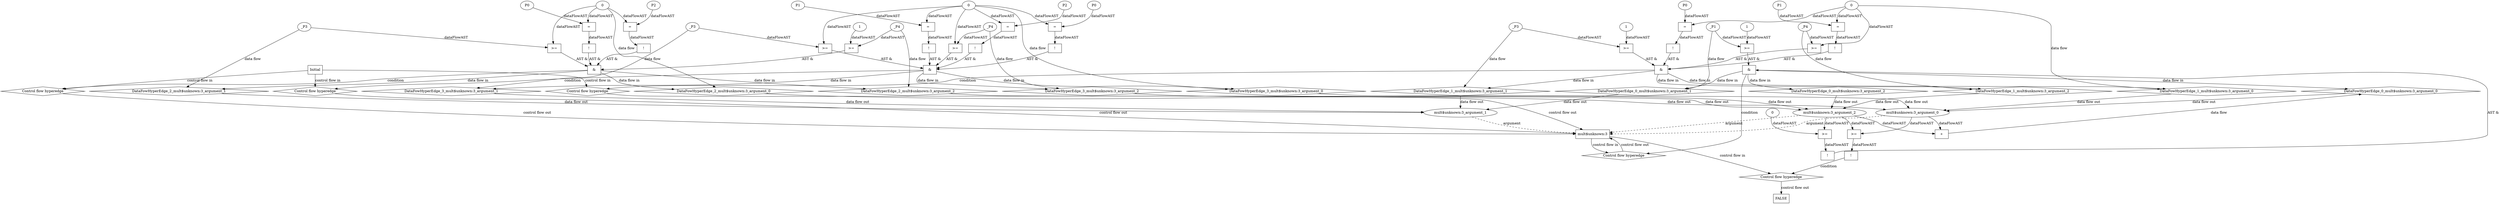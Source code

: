 digraph dag {
"mult$unknown:3" [label="mult$unknown:3" nodeName="mult$unknown:3" class=cfn  shape="rect"];
FALSE [label="FALSE" nodeName=FALSE class=cfn  shape="rect"];
Initial [label="Initial" nodeName=Initial class=cfn  shape="rect"];
ControlFowHyperEdge_0 [label="Control flow hyperedge" nodeName=ControlFowHyperEdge_0 class=controlFlowHyperEdge shape="diamond"];
"mult$unknown:3" -> ControlFowHyperEdge_0 [label="control flow in"]
ControlFowHyperEdge_0 -> "mult$unknown:3" [label="control flow out"]
ControlFowHyperEdge_1 [label="Control flow hyperedge" nodeName=ControlFowHyperEdge_1 class=controlFlowHyperEdge shape="diamond"];
"Initial" -> ControlFowHyperEdge_1 [label="control flow in"]
ControlFowHyperEdge_1 -> "mult$unknown:3" [label="control flow out"]
ControlFowHyperEdge_2 [label="Control flow hyperedge" nodeName=ControlFowHyperEdge_2 class=controlFlowHyperEdge shape="diamond"];
"Initial" -> ControlFowHyperEdge_2 [label="control flow in"]
ControlFowHyperEdge_2 -> "mult$unknown:3" [label="control flow out"]
ControlFowHyperEdge_3 [label="Control flow hyperedge" nodeName=ControlFowHyperEdge_3 class=controlFlowHyperEdge shape="diamond"];
"Initial" -> ControlFowHyperEdge_3 [label="control flow in"]
ControlFowHyperEdge_3 -> "mult$unknown:3" [label="control flow out"]
ControlFowHyperEdge_4 [label="Control flow hyperedge" nodeName=ControlFowHyperEdge_4 class=controlFlowHyperEdge shape="diamond"];
"mult$unknown:3" -> ControlFowHyperEdge_4 [label="control flow in"]
ControlFowHyperEdge_4 -> "FALSE" [label="control flow out"]
"mult$unknown:3_argument_0" [label="mult$unknown:3_argument_0" nodeName=argument0 class=argument  head="mult$unknown:3" shape="oval"];
"mult$unknown:3_argument_0" -> "mult$unknown:3"[label="argument" style="dashed"]
"mult$unknown:3_argument_1" [label="mult$unknown:3_argument_1" nodeName=argument1 class=argument  head="mult$unknown:3" shape="oval"];
"mult$unknown:3_argument_1" -> "mult$unknown:3"[label="argument" style="dashed"]
"mult$unknown:3_argument_2" [label="mult$unknown:3_argument_2" nodeName=argument2 class=argument  head="mult$unknown:3" shape="oval"];
"mult$unknown:3_argument_2" -> "mult$unknown:3"[label="argument" style="dashed"]

"xxxmult$unknown:3___mult$unknown:3_0xxx_and" [label="&" nodeName="xxxmult$unknown:3___mult$unknown:3_0xxx_and" class=Operator shape="rect"];
"xxxmult$unknown:3___mult$unknown:3_0xxxguard_0_node_0" [label=">=" nodeName="xxxmult$unknown:3___mult$unknown:3_0xxxguard_0_node_0" class=Operator  shape="rect"];
"xxxmult$unknown:3___mult$unknown:3_0xxxguard_0_node_2" [label="1" nodeName="xxxmult$unknown:3___mult$unknown:3_0xxxguard_0_node_2" class=Literal ];
"xxxmult$unknown:3___mult$unknown:3_0xxxdataFlow1_node_0" -> "xxxmult$unknown:3___mult$unknown:3_0xxxguard_0_node_0"[label="dataFlowAST"]
"xxxmult$unknown:3___mult$unknown:3_0xxxguard_0_node_2" -> "xxxmult$unknown:3___mult$unknown:3_0xxxguard_0_node_0"[label="dataFlowAST"]

"xxxmult$unknown:3___mult$unknown:3_0xxxguard_0_node_0" -> "xxxmult$unknown:3___mult$unknown:3_0xxx_and" [label="AST &"];
"xxxmult$unknown:3___mult$unknown:3_0xxxguard1_node_0" [label="!" nodeName="xxxmult$unknown:3___mult$unknown:3_0xxxguard1_node_0" class=Operator shape="rect"];
"xxxmult$unknown:3___mult$unknown:3_0xxxguard1_node_1" [label=">=" nodeName="xxxmult$unknown:3___mult$unknown:3_0xxxguard1_node_1" class=Operator  shape="rect"];
"xxxmult$unknown:3___mult$unknown:3_0xxxguard1_node_2" [label="0" nodeName="xxxmult$unknown:3___mult$unknown:3_0xxxguard1_node_2" class=Literal ];
"xxxmult$unknown:3___mult$unknown:3_0xxxguard1_node_1" -> "xxxmult$unknown:3___mult$unknown:3_0xxxguard1_node_0"[label="dataFlowAST"]
"xxxmult$unknown:3___mult$unknown:3_0xxxguard1_node_2" -> "xxxmult$unknown:3___mult$unknown:3_0xxxguard1_node_1"[label="dataFlowAST"]
"mult$unknown:3_argument_2" -> "xxxmult$unknown:3___mult$unknown:3_0xxxguard1_node_1"[label="dataFlowAST"]

"xxxmult$unknown:3___mult$unknown:3_0xxxguard1_node_0" -> "xxxmult$unknown:3___mult$unknown:3_0xxx_and" [label="AST &"];
"xxxmult$unknown:3___mult$unknown:3_0xxx_and" -> "ControlFowHyperEdge_0" [label="condition"];
"xxxmult$unknown:3___mult$unknown:3_0xxxdataFlow_0_node_0" [label="+" nodeName="xxxmult$unknown:3___mult$unknown:3_0xxxdataFlow_0_node_0" class= Operator shape="rect"];
"mult$unknown:3_argument_2" -> "xxxmult$unknown:3___mult$unknown:3_0xxxdataFlow_0_node_0"[label="dataFlowAST"]
"mult$unknown:3_argument_0" -> "xxxmult$unknown:3___mult$unknown:3_0xxxdataFlow_0_node_0"[label="dataFlowAST"]

"xxxmult$unknown:3___mult$unknown:3_0xxxdataFlow_0_node_0" -> "DataFowHyperEdge_0_mult$unknown:3_argument_0" [label="data flow"];
"xxxmult$unknown:3___mult$unknown:3_0xxxdataFlow1_node_0" [label="_P1" nodeName="xxxmult$unknown:3___mult$unknown:3_0xxxdataFlow1_node_0" class=Constant ];

"xxxmult$unknown:3___mult$unknown:3_0xxxdataFlow1_node_0" -> "DataFowHyperEdge_0_mult$unknown:3_argument_1" [label="data flow"];
"xxxmult$unknown:3___Initial_1xxx_and" [label="&" nodeName="xxxmult$unknown:3___Initial_1xxx_and" class=Operator shape="rect"];
"xxxmult$unknown:3___Initial_1xxxguard_0_node_0" [label="!" nodeName="xxxmult$unknown:3___Initial_1xxxguard_0_node_0" class=Operator shape="rect"];
"xxxmult$unknown:3___Initial_1xxxguard_0_node_1" [label="=" nodeName="xxxmult$unknown:3___Initial_1xxxguard_0_node_1" class=Operator  shape="rect"];
"xxxmult$unknown:3___Initial_1xxxguard_0_node_2" [label="P1" nodeName="xxxmult$unknown:3___Initial_1xxxguard_0_node_2" class=Constant ];
"xxxmult$unknown:3___Initial_1xxxguard_0_node_1" -> "xxxmult$unknown:3___Initial_1xxxguard_0_node_0"[label="dataFlowAST"]
"xxxmult$unknown:3___Initial_1xxxguard_0_node_2" -> "xxxmult$unknown:3___Initial_1xxxguard_0_node_1"[label="dataFlowAST"]
"xxxmult$unknown:3___Initial_1xxxdataFlow_0_node_0" -> "xxxmult$unknown:3___Initial_1xxxguard_0_node_1"[label="dataFlowAST"]

"xxxmult$unknown:3___Initial_1xxxguard_0_node_0" -> "xxxmult$unknown:3___Initial_1xxx_and" [label="AST &"];
"xxxmult$unknown:3___Initial_1xxxguard1_node_0" [label="!" nodeName="xxxmult$unknown:3___Initial_1xxxguard1_node_0" class=Operator shape="rect"];
"xxxmult$unknown:3___Initial_1xxxguard1_node_1" [label="=" nodeName="xxxmult$unknown:3___Initial_1xxxguard1_node_1" class=Operator  shape="rect"];
"xxxmult$unknown:3___Initial_1xxxguard1_node_2" [label="P0" nodeName="xxxmult$unknown:3___Initial_1xxxguard1_node_2" class=Constant ];
"xxxmult$unknown:3___Initial_1xxxguard1_node_1" -> "xxxmult$unknown:3___Initial_1xxxguard1_node_0"[label="dataFlowAST"]
"xxxmult$unknown:3___Initial_1xxxguard1_node_2" -> "xxxmult$unknown:3___Initial_1xxxguard1_node_1"[label="dataFlowAST"]
"xxxmult$unknown:3___Initial_1xxxdataFlow_0_node_0" -> "xxxmult$unknown:3___Initial_1xxxguard1_node_1"[label="dataFlowAST"]

"xxxmult$unknown:3___Initial_1xxxguard1_node_0" -> "xxxmult$unknown:3___Initial_1xxx_and" [label="AST &"];
"xxxmult$unknown:3___Initial_1xxxguard2_node_0" [label=">=" nodeName="xxxmult$unknown:3___Initial_1xxxguard2_node_0" class=Operator  shape="rect"];
"xxxmult$unknown:3___Initial_1xxxdataFlow_0_node_0" -> "xxxmult$unknown:3___Initial_1xxxguard2_node_0"[label="dataFlowAST"]
"xxxmult$unknown:3___Initial_1xxxdataFlow2_node_0" -> "xxxmult$unknown:3___Initial_1xxxguard2_node_0"[label="dataFlowAST"]

"xxxmult$unknown:3___Initial_1xxxguard2_node_0" -> "xxxmult$unknown:3___Initial_1xxx_and" [label="AST &"];
"xxxmult$unknown:3___Initial_1xxxguard3_node_0" [label=">=" nodeName="xxxmult$unknown:3___Initial_1xxxguard3_node_0" class=Operator  shape="rect"];
"xxxmult$unknown:3___Initial_1xxxguard3_node_2" [label="1" nodeName="xxxmult$unknown:3___Initial_1xxxguard3_node_2" class=Literal ];
"xxxmult$unknown:3___Initial_1xxxdataFlow1_node_0" -> "xxxmult$unknown:3___Initial_1xxxguard3_node_0"[label="dataFlowAST"]
"xxxmult$unknown:3___Initial_1xxxguard3_node_2" -> "xxxmult$unknown:3___Initial_1xxxguard3_node_0"[label="dataFlowAST"]

"xxxmult$unknown:3___Initial_1xxxguard3_node_0" -> "xxxmult$unknown:3___Initial_1xxx_and" [label="AST &"];
"xxxmult$unknown:3___Initial_1xxx_and" -> "ControlFowHyperEdge_1" [label="condition"];
"xxxmult$unknown:3___Initial_1xxxdataFlow_0_node_0" [label="0" nodeName="xxxmult$unknown:3___Initial_1xxxdataFlow_0_node_0" class=Literal ];

"xxxmult$unknown:3___Initial_1xxxdataFlow_0_node_0" -> "DataFowHyperEdge_1_mult$unknown:3_argument_0" [label="data flow"];
"xxxmult$unknown:3___Initial_1xxxdataFlow1_node_0" [label="_P3" nodeName="xxxmult$unknown:3___Initial_1xxxdataFlow1_node_0" class=Constant ];

"xxxmult$unknown:3___Initial_1xxxdataFlow1_node_0" -> "DataFowHyperEdge_1_mult$unknown:3_argument_1" [label="data flow"];
"xxxmult$unknown:3___Initial_1xxxdataFlow2_node_0" [label="_P4" nodeName="xxxmult$unknown:3___Initial_1xxxdataFlow2_node_0" class=Constant ];

"xxxmult$unknown:3___Initial_1xxxdataFlow2_node_0" -> "DataFowHyperEdge_1_mult$unknown:3_argument_2" [label="data flow"];
"xxxmult$unknown:3___Initial_2xxx_and" [label="&" nodeName="xxxmult$unknown:3___Initial_2xxx_and" class=Operator shape="rect"];
"xxxmult$unknown:3___Initial_2xxxguard_0_node_0" [label="!" nodeName="xxxmult$unknown:3___Initial_2xxxguard_0_node_0" class=Operator shape="rect"];
"xxxmult$unknown:3___Initial_2xxxguard_0_node_1" [label="=" nodeName="xxxmult$unknown:3___Initial_2xxxguard_0_node_1" class=Operator  shape="rect"];
"xxxmult$unknown:3___Initial_2xxxguard_0_node_2" [label="P2" nodeName="xxxmult$unknown:3___Initial_2xxxguard_0_node_2" class=Constant ];
"xxxmult$unknown:3___Initial_2xxxguard_0_node_1" -> "xxxmult$unknown:3___Initial_2xxxguard_0_node_0"[label="dataFlowAST"]
"xxxmult$unknown:3___Initial_2xxxguard_0_node_2" -> "xxxmult$unknown:3___Initial_2xxxguard_0_node_1"[label="dataFlowAST"]
"xxxmult$unknown:3___Initial_2xxxdataFlow_0_node_0" -> "xxxmult$unknown:3___Initial_2xxxguard_0_node_1"[label="dataFlowAST"]

"xxxmult$unknown:3___Initial_2xxxguard_0_node_0" -> "xxxmult$unknown:3___Initial_2xxx_and" [label="AST &"];
"xxxmult$unknown:3___Initial_2xxxguard1_node_0" [label="!" nodeName="xxxmult$unknown:3___Initial_2xxxguard1_node_0" class=Operator shape="rect"];
"xxxmult$unknown:3___Initial_2xxxguard1_node_1" [label="=" nodeName="xxxmult$unknown:3___Initial_2xxxguard1_node_1" class=Operator  shape="rect"];
"xxxmult$unknown:3___Initial_2xxxguard1_node_2" [label="P0" nodeName="xxxmult$unknown:3___Initial_2xxxguard1_node_2" class=Constant ];
"xxxmult$unknown:3___Initial_2xxxguard1_node_1" -> "xxxmult$unknown:3___Initial_2xxxguard1_node_0"[label="dataFlowAST"]
"xxxmult$unknown:3___Initial_2xxxguard1_node_2" -> "xxxmult$unknown:3___Initial_2xxxguard1_node_1"[label="dataFlowAST"]
"xxxmult$unknown:3___Initial_2xxxdataFlow_0_node_0" -> "xxxmult$unknown:3___Initial_2xxxguard1_node_1"[label="dataFlowAST"]

"xxxmult$unknown:3___Initial_2xxxguard1_node_0" -> "xxxmult$unknown:3___Initial_2xxx_and" [label="AST &"];
"xxxmult$unknown:3___Initial_2xxxguard2_node_0" [label=">=" nodeName="xxxmult$unknown:3___Initial_2xxxguard2_node_0" class=Operator  shape="rect"];
"xxxmult$unknown:3___Initial_2xxxguard2_node_2" [label="1" nodeName="xxxmult$unknown:3___Initial_2xxxguard2_node_2" class=Literal ];
"xxxmult$unknown:3___Initial_2xxxdataFlow2_node_0" -> "xxxmult$unknown:3___Initial_2xxxguard2_node_0"[label="dataFlowAST"]
"xxxmult$unknown:3___Initial_2xxxguard2_node_2" -> "xxxmult$unknown:3___Initial_2xxxguard2_node_0"[label="dataFlowAST"]

"xxxmult$unknown:3___Initial_2xxxguard2_node_0" -> "xxxmult$unknown:3___Initial_2xxx_and" [label="AST &"];
"xxxmult$unknown:3___Initial_2xxxguard3_node_0" [label=">=" nodeName="xxxmult$unknown:3___Initial_2xxxguard3_node_0" class=Operator  shape="rect"];
"xxxmult$unknown:3___Initial_2xxxdataFlow_0_node_0" -> "xxxmult$unknown:3___Initial_2xxxguard3_node_0"[label="dataFlowAST"]
"xxxmult$unknown:3___Initial_2xxxdataFlow1_node_0" -> "xxxmult$unknown:3___Initial_2xxxguard3_node_0"[label="dataFlowAST"]

"xxxmult$unknown:3___Initial_2xxxguard3_node_0" -> "xxxmult$unknown:3___Initial_2xxx_and" [label="AST &"];
"xxxmult$unknown:3___Initial_2xxx_and" -> "ControlFowHyperEdge_2" [label="condition"];
"xxxmult$unknown:3___Initial_2xxxdataFlow_0_node_0" [label="0" nodeName="xxxmult$unknown:3___Initial_2xxxdataFlow_0_node_0" class=Literal ];

"xxxmult$unknown:3___Initial_2xxxdataFlow_0_node_0" -> "DataFowHyperEdge_2_mult$unknown:3_argument_0" [label="data flow"];
"xxxmult$unknown:3___Initial_2xxxdataFlow1_node_0" [label="_P3" nodeName="xxxmult$unknown:3___Initial_2xxxdataFlow1_node_0" class=Constant ];

"xxxmult$unknown:3___Initial_2xxxdataFlow1_node_0" -> "DataFowHyperEdge_2_mult$unknown:3_argument_1" [label="data flow"];
"xxxmult$unknown:3___Initial_2xxxdataFlow2_node_0" [label="_P4" nodeName="xxxmult$unknown:3___Initial_2xxxdataFlow2_node_0" class=Constant ];

"xxxmult$unknown:3___Initial_2xxxdataFlow2_node_0" -> "DataFowHyperEdge_2_mult$unknown:3_argument_2" [label="data flow"];
"xxxmult$unknown:3___Initial_3xxx_and" [label="&" nodeName="xxxmult$unknown:3___Initial_3xxx_and" class=Operator shape="rect"];
"xxxmult$unknown:3___Initial_3xxxguard2_node_0" [label="!" nodeName="xxxmult$unknown:3___Initial_3xxxguard2_node_0" class=Operator shape="rect"];
"xxxmult$unknown:3___Initial_3xxxguard2_node_1" [label="=" nodeName="xxxmult$unknown:3___Initial_3xxxguard2_node_1" class=Operator  shape="rect"];
"xxxmult$unknown:3___Initial_3xxxguard2_node_2" [label="P2" nodeName="xxxmult$unknown:3___Initial_3xxxguard2_node_2" class=Constant ];
"xxxmult$unknown:3___Initial_3xxxguard2_node_1" -> "xxxmult$unknown:3___Initial_3xxxguard2_node_0"[label="dataFlowAST"]
"xxxmult$unknown:3___Initial_3xxxguard2_node_2" -> "xxxmult$unknown:3___Initial_3xxxguard2_node_1"[label="dataFlowAST"]
"xxxmult$unknown:3___Initial_3xxxdataFlow_0_node_0" -> "xxxmult$unknown:3___Initial_3xxxguard2_node_1"[label="dataFlowAST"]

"xxxmult$unknown:3___Initial_3xxxguard2_node_0" -> "xxxmult$unknown:3___Initial_3xxx_and" [label="AST &"];
"xxxmult$unknown:3___Initial_3xxxguard_0_node_0" [label=">=" nodeName="xxxmult$unknown:3___Initial_3xxxguard_0_node_0" class=Operator  shape="rect"];
"xxxmult$unknown:3___Initial_3xxxdataFlow_0_node_0" -> "xxxmult$unknown:3___Initial_3xxxguard_0_node_0"[label="dataFlowAST"]
"xxxmult$unknown:3___Initial_3xxxdataFlow1_node_0" -> "xxxmult$unknown:3___Initial_3xxxguard_0_node_0"[label="dataFlowAST"]

"xxxmult$unknown:3___Initial_3xxxguard_0_node_0" -> "xxxmult$unknown:3___Initial_3xxx_and" [label="AST &"];
"xxxmult$unknown:3___Initial_3xxxguard3_node_0" [label="!" nodeName="xxxmult$unknown:3___Initial_3xxxguard3_node_0" class=Operator shape="rect"];
"xxxmult$unknown:3___Initial_3xxxguard3_node_1" [label="=" nodeName="xxxmult$unknown:3___Initial_3xxxguard3_node_1" class=Operator  shape="rect"];
"xxxmult$unknown:3___Initial_3xxxguard3_node_2" [label="P1" nodeName="xxxmult$unknown:3___Initial_3xxxguard3_node_2" class=Constant ];
"xxxmult$unknown:3___Initial_3xxxguard3_node_1" -> "xxxmult$unknown:3___Initial_3xxxguard3_node_0"[label="dataFlowAST"]
"xxxmult$unknown:3___Initial_3xxxguard3_node_2" -> "xxxmult$unknown:3___Initial_3xxxguard3_node_1"[label="dataFlowAST"]
"xxxmult$unknown:3___Initial_3xxxdataFlow_0_node_0" -> "xxxmult$unknown:3___Initial_3xxxguard3_node_1"[label="dataFlowAST"]

"xxxmult$unknown:3___Initial_3xxxguard3_node_0" -> "xxxmult$unknown:3___Initial_3xxx_and" [label="AST &"];
"xxxmult$unknown:3___Initial_3xxxguard1_node_0" [label=">=" nodeName="xxxmult$unknown:3___Initial_3xxxguard1_node_0" class=Operator  shape="rect"];
"xxxmult$unknown:3___Initial_3xxxdataFlow_0_node_0" -> "xxxmult$unknown:3___Initial_3xxxguard1_node_0"[label="dataFlowAST"]
"xxxmult$unknown:3___Initial_3xxxdataFlow2_node_0" -> "xxxmult$unknown:3___Initial_3xxxguard1_node_0"[label="dataFlowAST"]

"xxxmult$unknown:3___Initial_3xxxguard1_node_0" -> "xxxmult$unknown:3___Initial_3xxx_and" [label="AST &"];
"xxxmult$unknown:3___Initial_3xxxguard4_node_0" [label="!" nodeName="xxxmult$unknown:3___Initial_3xxxguard4_node_0" class=Operator shape="rect"];
"xxxmult$unknown:3___Initial_3xxxguard4_node_1" [label="=" nodeName="xxxmult$unknown:3___Initial_3xxxguard4_node_1" class=Operator  shape="rect"];
"xxxmult$unknown:3___Initial_3xxxguard4_node_2" [label="P0" nodeName="xxxmult$unknown:3___Initial_3xxxguard4_node_2" class=Constant ];
"xxxmult$unknown:3___Initial_3xxxguard4_node_1" -> "xxxmult$unknown:3___Initial_3xxxguard4_node_0"[label="dataFlowAST"]
"xxxmult$unknown:3___Initial_3xxxguard4_node_2" -> "xxxmult$unknown:3___Initial_3xxxguard4_node_1"[label="dataFlowAST"]
"xxxmult$unknown:3___Initial_3xxxdataFlow_0_node_0" -> "xxxmult$unknown:3___Initial_3xxxguard4_node_1"[label="dataFlowAST"]

"xxxmult$unknown:3___Initial_3xxxguard4_node_0" -> "xxxmult$unknown:3___Initial_3xxx_and" [label="AST &"];
"xxxmult$unknown:3___Initial_3xxx_and" -> "ControlFowHyperEdge_3" [label="condition"];
"xxxmult$unknown:3___Initial_3xxxdataFlow_0_node_0" [label="0" nodeName="xxxmult$unknown:3___Initial_3xxxdataFlow_0_node_0" class=Literal ];

"xxxmult$unknown:3___Initial_3xxxdataFlow_0_node_0" -> "DataFowHyperEdge_3_mult$unknown:3_argument_0" [label="data flow"];
"xxxmult$unknown:3___Initial_3xxxdataFlow1_node_0" [label="_P3" nodeName="xxxmult$unknown:3___Initial_3xxxdataFlow1_node_0" class=Constant ];

"xxxmult$unknown:3___Initial_3xxxdataFlow1_node_0" -> "DataFowHyperEdge_3_mult$unknown:3_argument_1" [label="data flow"];
"xxxmult$unknown:3___Initial_3xxxdataFlow2_node_0" [label="_P4" nodeName="xxxmult$unknown:3___Initial_3xxxdataFlow2_node_0" class=Constant ];

"xxxmult$unknown:3___Initial_3xxxdataFlow2_node_0" -> "DataFowHyperEdge_3_mult$unknown:3_argument_2" [label="data flow"];
"xxxFALSE___mult$unknown:3_4xxxguard_0_node_0" [label="!" nodeName="xxxFALSE___mult$unknown:3_4xxxguard_0_node_0" class=Operator shape="rect"];
"xxxFALSE___mult$unknown:3_4xxxguard_0_node_1" [label=">=" nodeName="xxxFALSE___mult$unknown:3_4xxxguard_0_node_1" class=Operator  shape="rect"];
"xxxFALSE___mult$unknown:3_4xxxguard_0_node_1" -> "xxxFALSE___mult$unknown:3_4xxxguard_0_node_0"[label="dataFlowAST"]
"mult$unknown:3_argument_0" -> "xxxFALSE___mult$unknown:3_4xxxguard_0_node_1"[label="dataFlowAST"]
"mult$unknown:3_argument_2" -> "xxxFALSE___mult$unknown:3_4xxxguard_0_node_1"[label="dataFlowAST"]

"xxxFALSE___mult$unknown:3_4xxxguard_0_node_0" -> "ControlFowHyperEdge_4" [label="condition"];
"DataFowHyperEdge_0_mult$unknown:3_argument_0" [label="DataFowHyperEdge_0_mult$unknown:3_argument_0" nodeName="DataFowHyperEdge_0_mult$unknown:3_argument_0" class=DataFlowHyperedge shape="diamond"];
"DataFowHyperEdge_0_mult$unknown:3_argument_0" -> "mult$unknown:3_argument_0"[label="data flow out"]
"xxxmult$unknown:3___mult$unknown:3_0xxx_and" -> "DataFowHyperEdge_0_mult$unknown:3_argument_0"[label="data flow in"]
"DataFowHyperEdge_0_mult$unknown:3_argument_1" [label="DataFowHyperEdge_0_mult$unknown:3_argument_1" nodeName="DataFowHyperEdge_0_mult$unknown:3_argument_1" class=DataFlowHyperedge shape="diamond"];
"DataFowHyperEdge_0_mult$unknown:3_argument_1" -> "mult$unknown:3_argument_1"[label="data flow out"]
"xxxmult$unknown:3___mult$unknown:3_0xxx_and" -> "DataFowHyperEdge_0_mult$unknown:3_argument_1"[label="data flow in"]
"DataFowHyperEdge_0_mult$unknown:3_argument_2" [label="DataFowHyperEdge_0_mult$unknown:3_argument_2" nodeName="DataFowHyperEdge_0_mult$unknown:3_argument_2" class=DataFlowHyperedge shape="diamond"];
"DataFowHyperEdge_0_mult$unknown:3_argument_2" -> "mult$unknown:3_argument_2"[label="data flow out"]
"xxxmult$unknown:3___mult$unknown:3_0xxx_and" -> "DataFowHyperEdge_0_mult$unknown:3_argument_2"[label="data flow in"]
"DataFowHyperEdge_1_mult$unknown:3_argument_0" [label="DataFowHyperEdge_1_mult$unknown:3_argument_0" nodeName="DataFowHyperEdge_1_mult$unknown:3_argument_0" class=DataFlowHyperedge shape="diamond"];
"DataFowHyperEdge_1_mult$unknown:3_argument_0" -> "mult$unknown:3_argument_0"[label="data flow out"]
"xxxmult$unknown:3___Initial_1xxx_and" -> "DataFowHyperEdge_1_mult$unknown:3_argument_0"[label="data flow in"]
"DataFowHyperEdge_1_mult$unknown:3_argument_1" [label="DataFowHyperEdge_1_mult$unknown:3_argument_1" nodeName="DataFowHyperEdge_1_mult$unknown:3_argument_1" class=DataFlowHyperedge shape="diamond"];
"DataFowHyperEdge_1_mult$unknown:3_argument_1" -> "mult$unknown:3_argument_1"[label="data flow out"]
"xxxmult$unknown:3___Initial_1xxx_and" -> "DataFowHyperEdge_1_mult$unknown:3_argument_1"[label="data flow in"]
"DataFowHyperEdge_1_mult$unknown:3_argument_2" [label="DataFowHyperEdge_1_mult$unknown:3_argument_2" nodeName="DataFowHyperEdge_1_mult$unknown:3_argument_2" class=DataFlowHyperedge shape="diamond"];
"DataFowHyperEdge_1_mult$unknown:3_argument_2" -> "mult$unknown:3_argument_2"[label="data flow out"]
"xxxmult$unknown:3___Initial_1xxx_and" -> "DataFowHyperEdge_1_mult$unknown:3_argument_2"[label="data flow in"]
"DataFowHyperEdge_2_mult$unknown:3_argument_0" [label="DataFowHyperEdge_2_mult$unknown:3_argument_0" nodeName="DataFowHyperEdge_2_mult$unknown:3_argument_0" class=DataFlowHyperedge shape="diamond"];
"DataFowHyperEdge_2_mult$unknown:3_argument_0" -> "mult$unknown:3_argument_0"[label="data flow out"]
"xxxmult$unknown:3___Initial_2xxx_and" -> "DataFowHyperEdge_2_mult$unknown:3_argument_0"[label="data flow in"]
"DataFowHyperEdge_2_mult$unknown:3_argument_1" [label="DataFowHyperEdge_2_mult$unknown:3_argument_1" nodeName="DataFowHyperEdge_2_mult$unknown:3_argument_1" class=DataFlowHyperedge shape="diamond"];
"DataFowHyperEdge_2_mult$unknown:3_argument_1" -> "mult$unknown:3_argument_1"[label="data flow out"]
"xxxmult$unknown:3___Initial_2xxx_and" -> "DataFowHyperEdge_2_mult$unknown:3_argument_1"[label="data flow in"]
"DataFowHyperEdge_2_mult$unknown:3_argument_2" [label="DataFowHyperEdge_2_mult$unknown:3_argument_2" nodeName="DataFowHyperEdge_2_mult$unknown:3_argument_2" class=DataFlowHyperedge shape="diamond"];
"DataFowHyperEdge_2_mult$unknown:3_argument_2" -> "mult$unknown:3_argument_2"[label="data flow out"]
"xxxmult$unknown:3___Initial_2xxx_and" -> "DataFowHyperEdge_2_mult$unknown:3_argument_2"[label="data flow in"]
"DataFowHyperEdge_3_mult$unknown:3_argument_0" [label="DataFowHyperEdge_3_mult$unknown:3_argument_0" nodeName="DataFowHyperEdge_3_mult$unknown:3_argument_0" class=DataFlowHyperedge shape="diamond"];
"DataFowHyperEdge_3_mult$unknown:3_argument_0" -> "mult$unknown:3_argument_0"[label="data flow out"]
"xxxmult$unknown:3___Initial_3xxx_and" -> "DataFowHyperEdge_3_mult$unknown:3_argument_0"[label="data flow in"]
"DataFowHyperEdge_3_mult$unknown:3_argument_1" [label="DataFowHyperEdge_3_mult$unknown:3_argument_1" nodeName="DataFowHyperEdge_3_mult$unknown:3_argument_1" class=DataFlowHyperedge shape="diamond"];
"DataFowHyperEdge_3_mult$unknown:3_argument_1" -> "mult$unknown:3_argument_1"[label="data flow out"]
"xxxmult$unknown:3___Initial_3xxx_and" -> "DataFowHyperEdge_3_mult$unknown:3_argument_1"[label="data flow in"]
"DataFowHyperEdge_3_mult$unknown:3_argument_2" [label="DataFowHyperEdge_3_mult$unknown:3_argument_2" nodeName="DataFowHyperEdge_3_mult$unknown:3_argument_2" class=DataFlowHyperedge shape="diamond"];
"DataFowHyperEdge_3_mult$unknown:3_argument_2" -> "mult$unknown:3_argument_2"[label="data flow out"]
"xxxmult$unknown:3___Initial_3xxx_and" -> "DataFowHyperEdge_3_mult$unknown:3_argument_2"[label="data flow in"]




}
